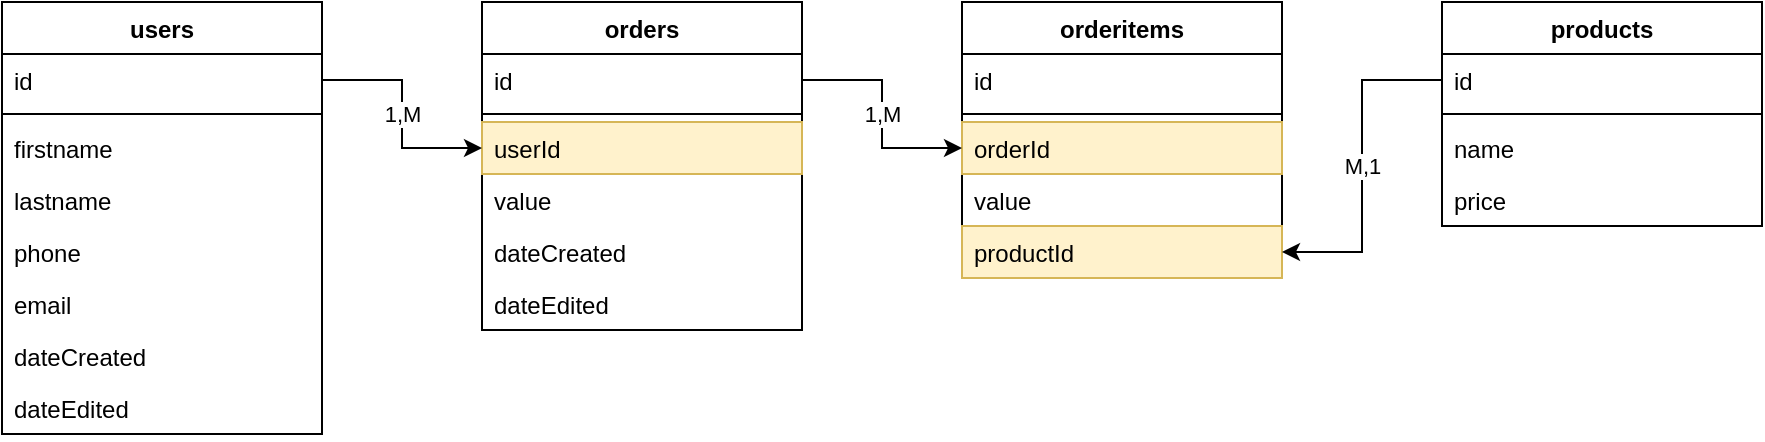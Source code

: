 <mxfile version="20.5.3" type="device"><diagram id="i6j7bqC0hmNbdoKj4qYN" name="Page-1"><mxGraphModel dx="1422" dy="794" grid="1" gridSize="10" guides="1" tooltips="1" connect="1" arrows="1" fold="1" page="1" pageScale="1" pageWidth="850" pageHeight="1100" math="0" shadow="0"><root><mxCell id="0"/><mxCell id="1" parent="0"/><mxCell id="4VLqY6-glYzGzHC6M4vW-1" value="users" style="swimlane;fontStyle=1;align=center;verticalAlign=top;childLayout=stackLayout;horizontal=1;startSize=26;horizontalStack=0;resizeParent=1;resizeParentMax=0;resizeLast=0;collapsible=1;marginBottom=0;" vertex="1" parent="1"><mxGeometry x="40" y="160" width="160" height="216" as="geometry"/></mxCell><mxCell id="4VLqY6-glYzGzHC6M4vW-2" value="id" style="text;strokeColor=none;fillColor=none;align=left;verticalAlign=top;spacingLeft=4;spacingRight=4;overflow=hidden;rotatable=0;points=[[0,0.5],[1,0.5]];portConstraint=eastwest;" vertex="1" parent="4VLqY6-glYzGzHC6M4vW-1"><mxGeometry y="26" width="160" height="26" as="geometry"/></mxCell><mxCell id="4VLqY6-glYzGzHC6M4vW-3" value="" style="line;strokeWidth=1;fillColor=none;align=left;verticalAlign=middle;spacingTop=-1;spacingLeft=3;spacingRight=3;rotatable=0;labelPosition=right;points=[];portConstraint=eastwest;strokeColor=inherit;" vertex="1" parent="4VLqY6-glYzGzHC6M4vW-1"><mxGeometry y="52" width="160" height="8" as="geometry"/></mxCell><mxCell id="4VLqY6-glYzGzHC6M4vW-4" value="firstname" style="text;strokeColor=none;fillColor=none;align=left;verticalAlign=top;spacingLeft=4;spacingRight=4;overflow=hidden;rotatable=0;points=[[0,0.5],[1,0.5]];portConstraint=eastwest;" vertex="1" parent="4VLqY6-glYzGzHC6M4vW-1"><mxGeometry y="60" width="160" height="26" as="geometry"/></mxCell><mxCell id="4VLqY6-glYzGzHC6M4vW-18" value="lastname" style="text;strokeColor=none;fillColor=none;align=left;verticalAlign=top;spacingLeft=4;spacingRight=4;overflow=hidden;rotatable=0;points=[[0,0.5],[1,0.5]];portConstraint=eastwest;" vertex="1" parent="4VLqY6-glYzGzHC6M4vW-1"><mxGeometry y="86" width="160" height="26" as="geometry"/></mxCell><mxCell id="4VLqY6-glYzGzHC6M4vW-19" value="phone" style="text;strokeColor=none;fillColor=none;align=left;verticalAlign=top;spacingLeft=4;spacingRight=4;overflow=hidden;rotatable=0;points=[[0,0.5],[1,0.5]];portConstraint=eastwest;" vertex="1" parent="4VLqY6-glYzGzHC6M4vW-1"><mxGeometry y="112" width="160" height="26" as="geometry"/></mxCell><mxCell id="4VLqY6-glYzGzHC6M4vW-17" value="email" style="text;strokeColor=none;fillColor=none;align=left;verticalAlign=top;spacingLeft=4;spacingRight=4;overflow=hidden;rotatable=0;points=[[0,0.5],[1,0.5]];portConstraint=eastwest;" vertex="1" parent="4VLqY6-glYzGzHC6M4vW-1"><mxGeometry y="138" width="160" height="26" as="geometry"/></mxCell><mxCell id="4VLqY6-glYzGzHC6M4vW-20" value="dateCreated" style="text;strokeColor=none;fillColor=none;align=left;verticalAlign=top;spacingLeft=4;spacingRight=4;overflow=hidden;rotatable=0;points=[[0,0.5],[1,0.5]];portConstraint=eastwest;" vertex="1" parent="4VLqY6-glYzGzHC6M4vW-1"><mxGeometry y="164" width="160" height="26" as="geometry"/></mxCell><mxCell id="4VLqY6-glYzGzHC6M4vW-21" value="dateEdited" style="text;strokeColor=none;fillColor=none;align=left;verticalAlign=top;spacingLeft=4;spacingRight=4;overflow=hidden;rotatable=0;points=[[0,0.5],[1,0.5]];portConstraint=eastwest;" vertex="1" parent="4VLqY6-glYzGzHC6M4vW-1"><mxGeometry y="190" width="160" height="26" as="geometry"/></mxCell><mxCell id="4VLqY6-glYzGzHC6M4vW-5" value="orders" style="swimlane;fontStyle=1;align=center;verticalAlign=top;childLayout=stackLayout;horizontal=1;startSize=26;horizontalStack=0;resizeParent=1;resizeParentMax=0;resizeLast=0;collapsible=1;marginBottom=0;" vertex="1" parent="1"><mxGeometry x="280" y="160" width="160" height="164" as="geometry"/></mxCell><mxCell id="4VLqY6-glYzGzHC6M4vW-6" value="id" style="text;strokeColor=none;fillColor=none;align=left;verticalAlign=top;spacingLeft=4;spacingRight=4;overflow=hidden;rotatable=0;points=[[0,0.5],[1,0.5]];portConstraint=eastwest;" vertex="1" parent="4VLqY6-glYzGzHC6M4vW-5"><mxGeometry y="26" width="160" height="26" as="geometry"/></mxCell><mxCell id="4VLqY6-glYzGzHC6M4vW-7" value="" style="line;strokeWidth=1;fillColor=none;align=left;verticalAlign=middle;spacingTop=-1;spacingLeft=3;spacingRight=3;rotatable=0;labelPosition=right;points=[];portConstraint=eastwest;strokeColor=inherit;" vertex="1" parent="4VLqY6-glYzGzHC6M4vW-5"><mxGeometry y="52" width="160" height="8" as="geometry"/></mxCell><mxCell id="4VLqY6-glYzGzHC6M4vW-8" value="userId" style="text;strokeColor=#d6b656;fillColor=#fff2cc;align=left;verticalAlign=top;spacingLeft=4;spacingRight=4;overflow=hidden;rotatable=0;points=[[0,0.5],[1,0.5]];portConstraint=eastwest;" vertex="1" parent="4VLqY6-glYzGzHC6M4vW-5"><mxGeometry y="60" width="160" height="26" as="geometry"/></mxCell><mxCell id="4VLqY6-glYzGzHC6M4vW-22" value="value" style="text;strokeColor=none;fillColor=none;align=left;verticalAlign=top;spacingLeft=4;spacingRight=4;overflow=hidden;rotatable=0;points=[[0,0.5],[1,0.5]];portConstraint=eastwest;" vertex="1" parent="4VLqY6-glYzGzHC6M4vW-5"><mxGeometry y="86" width="160" height="26" as="geometry"/></mxCell><mxCell id="4VLqY6-glYzGzHC6M4vW-23" value="dateCreated" style="text;strokeColor=none;fillColor=none;align=left;verticalAlign=top;spacingLeft=4;spacingRight=4;overflow=hidden;rotatable=0;points=[[0,0.5],[1,0.5]];portConstraint=eastwest;" vertex="1" parent="4VLqY6-glYzGzHC6M4vW-5"><mxGeometry y="112" width="160" height="26" as="geometry"/></mxCell><mxCell id="4VLqY6-glYzGzHC6M4vW-24" value="dateEdited" style="text;strokeColor=none;fillColor=none;align=left;verticalAlign=top;spacingLeft=4;spacingRight=4;overflow=hidden;rotatable=0;points=[[0,0.5],[1,0.5]];portConstraint=eastwest;" vertex="1" parent="4VLqY6-glYzGzHC6M4vW-5"><mxGeometry y="138" width="160" height="26" as="geometry"/></mxCell><mxCell id="4VLqY6-glYzGzHC6M4vW-9" value="products" style="swimlane;fontStyle=1;align=center;verticalAlign=top;childLayout=stackLayout;horizontal=1;startSize=26;horizontalStack=0;resizeParent=1;resizeParentMax=0;resizeLast=0;collapsible=1;marginBottom=0;" vertex="1" parent="1"><mxGeometry x="760" y="160" width="160" height="112" as="geometry"/></mxCell><mxCell id="4VLqY6-glYzGzHC6M4vW-10" value="id" style="text;strokeColor=none;fillColor=none;align=left;verticalAlign=top;spacingLeft=4;spacingRight=4;overflow=hidden;rotatable=0;points=[[0,0.5],[1,0.5]];portConstraint=eastwest;" vertex="1" parent="4VLqY6-glYzGzHC6M4vW-9"><mxGeometry y="26" width="160" height="26" as="geometry"/></mxCell><mxCell id="4VLqY6-glYzGzHC6M4vW-11" value="" style="line;strokeWidth=1;fillColor=none;align=left;verticalAlign=middle;spacingTop=-1;spacingLeft=3;spacingRight=3;rotatable=0;labelPosition=right;points=[];portConstraint=eastwest;strokeColor=inherit;" vertex="1" parent="4VLqY6-glYzGzHC6M4vW-9"><mxGeometry y="52" width="160" height="8" as="geometry"/></mxCell><mxCell id="4VLqY6-glYzGzHC6M4vW-12" value="name" style="text;strokeColor=none;fillColor=none;align=left;verticalAlign=top;spacingLeft=4;spacingRight=4;overflow=hidden;rotatable=0;points=[[0,0.5],[1,0.5]];portConstraint=eastwest;" vertex="1" parent="4VLqY6-glYzGzHC6M4vW-9"><mxGeometry y="60" width="160" height="26" as="geometry"/></mxCell><mxCell id="4VLqY6-glYzGzHC6M4vW-27" value="price" style="text;strokeColor=none;fillColor=none;align=left;verticalAlign=top;spacingLeft=4;spacingRight=4;overflow=hidden;rotatable=0;points=[[0,0.5],[1,0.5]];portConstraint=eastwest;" vertex="1" parent="4VLqY6-glYzGzHC6M4vW-9"><mxGeometry y="86" width="160" height="26" as="geometry"/></mxCell><mxCell id="4VLqY6-glYzGzHC6M4vW-13" value="orderitems" style="swimlane;fontStyle=1;align=center;verticalAlign=top;childLayout=stackLayout;horizontal=1;startSize=26;horizontalStack=0;resizeParent=1;resizeParentMax=0;resizeLast=0;collapsible=1;marginBottom=0;" vertex="1" parent="1"><mxGeometry x="520" y="160" width="160" height="138" as="geometry"/></mxCell><mxCell id="4VLqY6-glYzGzHC6M4vW-14" value="id" style="text;strokeColor=none;fillColor=none;align=left;verticalAlign=top;spacingLeft=4;spacingRight=4;overflow=hidden;rotatable=0;points=[[0,0.5],[1,0.5]];portConstraint=eastwest;" vertex="1" parent="4VLqY6-glYzGzHC6M4vW-13"><mxGeometry y="26" width="160" height="26" as="geometry"/></mxCell><mxCell id="4VLqY6-glYzGzHC6M4vW-15" value="" style="line;strokeWidth=1;fillColor=none;align=left;verticalAlign=middle;spacingTop=-1;spacingLeft=3;spacingRight=3;rotatable=0;labelPosition=right;points=[];portConstraint=eastwest;strokeColor=inherit;" vertex="1" parent="4VLqY6-glYzGzHC6M4vW-13"><mxGeometry y="52" width="160" height="8" as="geometry"/></mxCell><mxCell id="4VLqY6-glYzGzHC6M4vW-16" value="orderId" style="text;strokeColor=#d6b656;fillColor=#fff2cc;align=left;verticalAlign=top;spacingLeft=4;spacingRight=4;overflow=hidden;rotatable=0;points=[[0,0.5],[1,0.5]];portConstraint=eastwest;" vertex="1" parent="4VLqY6-glYzGzHC6M4vW-13"><mxGeometry y="60" width="160" height="26" as="geometry"/></mxCell><mxCell id="4VLqY6-glYzGzHC6M4vW-25" value="value" style="text;strokeColor=none;fillColor=none;align=left;verticalAlign=top;spacingLeft=4;spacingRight=4;overflow=hidden;rotatable=0;points=[[0,0.5],[1,0.5]];portConstraint=eastwest;" vertex="1" parent="4VLqY6-glYzGzHC6M4vW-13"><mxGeometry y="86" width="160" height="26" as="geometry"/></mxCell><mxCell id="4VLqY6-glYzGzHC6M4vW-26" value="productId" style="text;strokeColor=#d6b656;fillColor=#fff2cc;align=left;verticalAlign=top;spacingLeft=4;spacingRight=4;overflow=hidden;rotatable=0;points=[[0,0.5],[1,0.5]];portConstraint=eastwest;" vertex="1" parent="4VLqY6-glYzGzHC6M4vW-13"><mxGeometry y="112" width="160" height="26" as="geometry"/></mxCell><mxCell id="4VLqY6-glYzGzHC6M4vW-28" value="1,M" style="edgeStyle=orthogonalEdgeStyle;rounded=0;orthogonalLoop=1;jettySize=auto;html=1;entryX=0;entryY=0.5;entryDx=0;entryDy=0;" edge="1" parent="1" source="4VLqY6-glYzGzHC6M4vW-2" target="4VLqY6-glYzGzHC6M4vW-8"><mxGeometry relative="1" as="geometry"/></mxCell><mxCell id="4VLqY6-glYzGzHC6M4vW-29" value="M,1" style="edgeStyle=orthogonalEdgeStyle;rounded=0;orthogonalLoop=1;jettySize=auto;html=1;entryX=1;entryY=0.5;entryDx=0;entryDy=0;" edge="1" parent="1" source="4VLqY6-glYzGzHC6M4vW-10" target="4VLqY6-glYzGzHC6M4vW-26"><mxGeometry relative="1" as="geometry"/></mxCell><mxCell id="4VLqY6-glYzGzHC6M4vW-30" value="1,M" style="edgeStyle=orthogonalEdgeStyle;rounded=0;orthogonalLoop=1;jettySize=auto;html=1;entryX=0;entryY=0.5;entryDx=0;entryDy=0;" edge="1" parent="1" source="4VLqY6-glYzGzHC6M4vW-6" target="4VLqY6-glYzGzHC6M4vW-16"><mxGeometry relative="1" as="geometry"/></mxCell></root></mxGraphModel></diagram></mxfile>